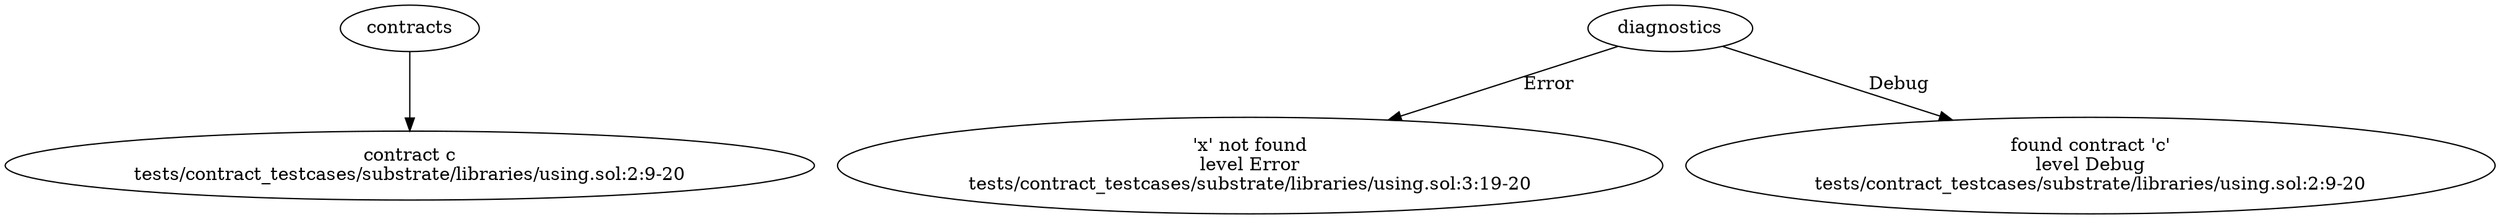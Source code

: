 strict digraph "tests/contract_testcases/substrate/libraries/using.sol" {
	contract [label="contract c\ntests/contract_testcases/substrate/libraries/using.sol:2:9-20"]
	diagnostic [label="'x' not found\nlevel Error\ntests/contract_testcases/substrate/libraries/using.sol:3:19-20"]
	diagnostic_5 [label="found contract 'c'\nlevel Debug\ntests/contract_testcases/substrate/libraries/using.sol:2:9-20"]
	contracts -> contract
	diagnostics -> diagnostic [label="Error"]
	diagnostics -> diagnostic_5 [label="Debug"]
}
